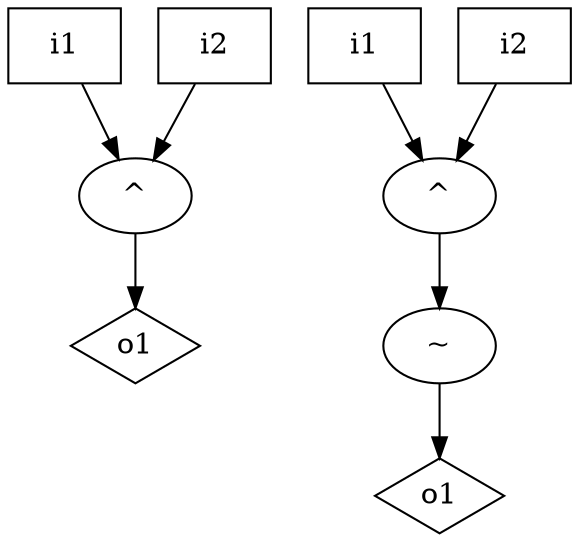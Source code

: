 digraph G {
n0 [label="^"];
n2 [label="i1",shape="box"];
n3 [label="i2",shape="box"];
n4 [label="o1",shape="diamond"];
n5 [label="^"];
n7 [label="i1",shape="box"];
n8 [label="i2",shape="box"];
n9 [label="o1",shape="diamond"];
n1 [label="~"];
n0 -> n4
n2 -> n0
n3 -> n0
n5 -> n1
n7 -> n5
n8 -> n5
n1 -> n9
}